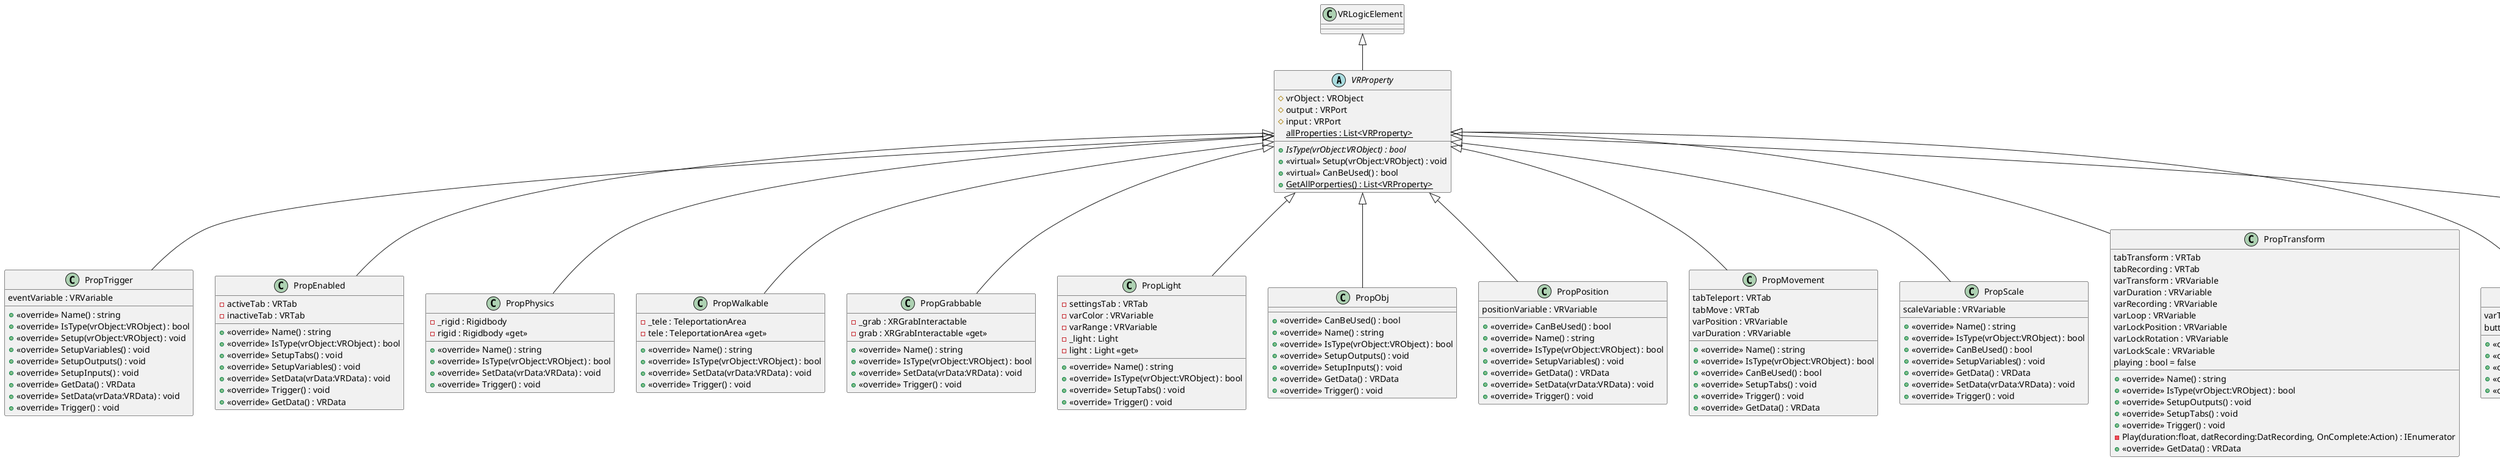 @startuml
abstract class VRProperty {
    # vrObject : VRObject
    # output : VRPort
    # input : VRPort
    {static} allProperties : List<VRProperty>
    + {abstract} IsType(vrObject:VRObject) : bool
    + <<virtual>> Setup(vrObject:VRObject) : void
    + <<virtual>> CanBeUsed() : bool
    + {static} GetAllPorperties() : List<VRProperty>
}
class PropTrigger {
    eventVariable : VRVariable
    + <<override>> Name() : string
    + <<override>> IsType(vrObject:VRObject) : bool
    + <<override>> Setup(vrObject:VRObject) : void
    + <<override>> SetupVariables() : void
    + <<override>> SetupOutputs() : void
    + <<override>> SetupInputs() : void
    + <<override>> GetData() : VRData
    + <<override>> SetData(vrData:VRData) : void
    + <<override>> Trigger() : void
}
class PropEnabled {
    - activeTab : VRTab
    - inactiveTab : VRTab
    + <<override>> Name() : string
    + <<override>> IsType(vrObject:VRObject) : bool
    + <<override>> SetupTabs() : void
    + <<override>> SetupVariables() : void
    + <<override>> SetData(vrData:VRData) : void
    + <<override>> Trigger() : void
    + <<override>> GetData() : VRData
}
class PropPhysics {
    - _rigid : Rigidbody
    - rigid : Rigidbody <<get>>
    + <<override>> Name() : string
    + <<override>> IsType(vrObject:VRObject) : bool
    + <<override>> SetData(vrData:VRData) : void
    + <<override>> Trigger() : void
}
class PropWalkable {
    - _tele : TeleportationArea
    - tele : TeleportationArea <<get>>
    + <<override>> Name() : string
    + <<override>> IsType(vrObject:VRObject) : bool
    + <<override>> SetData(vrData:VRData) : void
    + <<override>> Trigger() : void
}
class PropGrabbable {
    - _grab : XRGrabInteractable
    - grab : XRGrabInteractable <<get>>
    + <<override>> Name() : string
    + <<override>> IsType(vrObject:VRObject) : bool
    + <<override>> SetData(vrData:VRData) : void
    + <<override>> Trigger() : void
}
class PropLight {
    - settingsTab : VRTab
    - varColor : VRVariable
    - varRange : VRVariable
    - _light : Light
    - light : Light <<get>>
    + <<override>> Name() : string
    + <<override>> IsType(vrObject:VRObject) : bool
    + <<override>> SetupTabs() : void
    + <<override>> Trigger() : void
}
class PropObj {
    + <<override>> CanBeUsed() : bool
    + <<override>> Name() : string
    + <<override>> IsType(vrObject:VRObject) : bool
    + <<override>> SetupOutputs() : void
    + <<override>> SetupInputs() : void
    + <<override>> GetData() : VRData
    + <<override>> Trigger() : void
}
class PropPosition {
    positionVariable : VRVariable
    + <<override>> CanBeUsed() : bool
    + <<override>> Name() : string
    + <<override>> IsType(vrObject:VRObject) : bool
    + <<override>> SetupVariables() : void
    + <<override>> GetData() : VRData
    + <<override>> SetData(vrData:VRData) : void
    + <<override>> Trigger() : void
}
class PropMovement {
    tabTeleport : VRTab
    tabMove : VRTab
    varPosition : VRVariable
    varDuration : VRVariable
    + <<override>> Name() : string
    + <<override>> IsType(vrObject:VRObject) : bool
    + <<override>> CanBeUsed() : bool
    + <<override>> SetupTabs() : void
    + <<override>> Trigger() : void
    + <<override>> GetData() : VRData
}
class PropScale {
    scaleVariable : VRVariable
    + <<override>> Name() : string
    + <<override>> IsType(vrObject:VRObject) : bool
    + <<override>> CanBeUsed() : bool
    + <<override>> SetupVariables() : void
    + <<override>> GetData() : VRData
    + <<override>> SetData(vrData:VRData) : void
    + <<override>> Trigger() : void
}
class PropTransform {
    tabTransform : VRTab
    tabRecording : VRTab
    varTransform : VRVariable
    varDuration : VRVariable
    varRecording : VRVariable
    varLoop : VRVariable
    varLockPosition : VRVariable
    varLockRotation : VRVariable
    varLockScale : VRVariable
    playing : bool = false
    + <<override>> Name() : string
    + <<override>> IsType(vrObject:VRObject) : bool
    + <<override>> SetupOutputs() : void
    + <<override>> SetupTabs() : void
    + <<override>> Trigger() : void
    - Play(duration:float, datRecording:DatRecording, OnComplete:Action) : IEnumerator
    + <<override>> GetData() : VRData
}
class PropButton {
    varTrigger : VRVariable
    button : Button
    + <<override>> Name() : string
    + <<override>> IsType(vrObject:VRObject) : bool
    + <<override>> CanBeUsed() : bool
    + <<override>> SetupVariables() : void
    + <<override>> GetData() : VRData
}
class PropColor {
    varColor : VRVariable
    tabColor : VRTab
    renderer : Renderer
    image : Image
    rawImage : RawImage
    text : Text
    + <<override>> Name() : string
    + <<override>> IsType(vrObject:VRObject) : bool
    + <<override>> CanBeUsed() : bool
    + <<override>> SetupOutputs() : void
    + <<override>> SetupTabs() : void
    SetupColorComponent(vrObject:VRObject) : bool
    GetColor() : Color
    SetColor(color:Color) : void
    + <<override>> Trigger() : void
    + <<override>> SetData(vrData:VRData) : void
    + <<override>> GetData() : VRData
}
VRLogicElement <|-- VRProperty
VRProperty <|-- PropTrigger
VRProperty <|-- PropEnabled
VRProperty <|-- PropPhysics
VRProperty <|-- PropWalkable
VRProperty <|-- PropGrabbable
VRProperty <|-- PropLight
VRProperty <|-- PropObj
VRProperty <|-- PropPosition
VRProperty <|-- PropMovement
VRProperty <|-- PropScale
VRProperty <|-- PropTransform
VRProperty <|-- PropButton
VRProperty <|-- PropColor
@enduml
